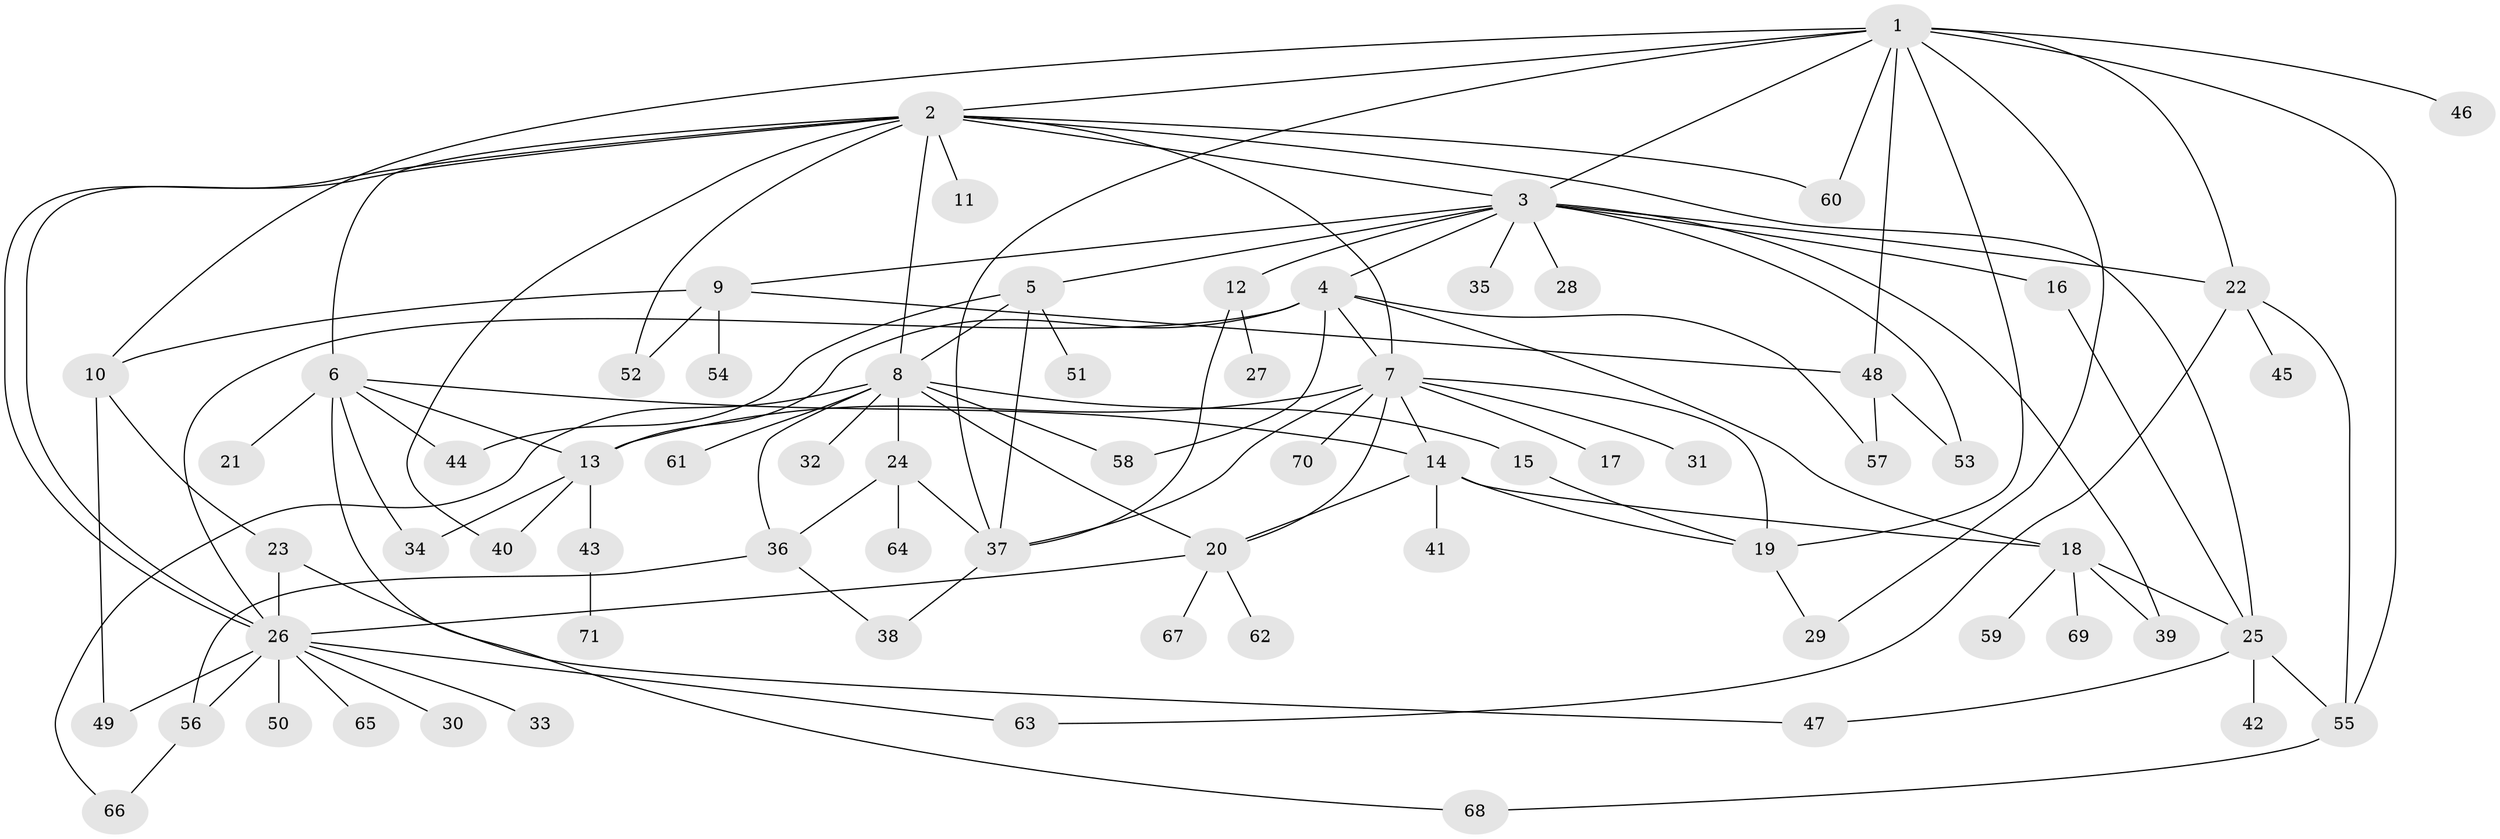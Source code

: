 // Generated by graph-tools (version 1.1) at 2025/48/03/09/25 04:48:33]
// undirected, 71 vertices, 115 edges
graph export_dot {
graph [start="1"]
  node [color=gray90,style=filled];
  1;
  2;
  3;
  4;
  5;
  6;
  7;
  8;
  9;
  10;
  11;
  12;
  13;
  14;
  15;
  16;
  17;
  18;
  19;
  20;
  21;
  22;
  23;
  24;
  25;
  26;
  27;
  28;
  29;
  30;
  31;
  32;
  33;
  34;
  35;
  36;
  37;
  38;
  39;
  40;
  41;
  42;
  43;
  44;
  45;
  46;
  47;
  48;
  49;
  50;
  51;
  52;
  53;
  54;
  55;
  56;
  57;
  58;
  59;
  60;
  61;
  62;
  63;
  64;
  65;
  66;
  67;
  68;
  69;
  70;
  71;
  1 -- 2;
  1 -- 3;
  1 -- 10;
  1 -- 19;
  1 -- 22;
  1 -- 29;
  1 -- 37;
  1 -- 46;
  1 -- 48;
  1 -- 55;
  1 -- 60;
  2 -- 3;
  2 -- 6;
  2 -- 7;
  2 -- 8;
  2 -- 11;
  2 -- 25;
  2 -- 26;
  2 -- 26;
  2 -- 40;
  2 -- 52;
  2 -- 60;
  3 -- 4;
  3 -- 5;
  3 -- 9;
  3 -- 12;
  3 -- 16;
  3 -- 22;
  3 -- 28;
  3 -- 35;
  3 -- 39;
  3 -- 53;
  4 -- 7;
  4 -- 13;
  4 -- 18;
  4 -- 26;
  4 -- 57;
  4 -- 58;
  5 -- 8;
  5 -- 37;
  5 -- 44;
  5 -- 51;
  6 -- 13;
  6 -- 14;
  6 -- 21;
  6 -- 34;
  6 -- 44;
  6 -- 68;
  7 -- 13;
  7 -- 14;
  7 -- 17;
  7 -- 19;
  7 -- 20;
  7 -- 31;
  7 -- 37;
  7 -- 70;
  8 -- 15;
  8 -- 20;
  8 -- 24;
  8 -- 32;
  8 -- 36;
  8 -- 58;
  8 -- 61;
  8 -- 66;
  9 -- 10;
  9 -- 48;
  9 -- 52;
  9 -- 54;
  10 -- 23;
  10 -- 49;
  12 -- 27;
  12 -- 37;
  13 -- 34;
  13 -- 40;
  13 -- 43;
  14 -- 18;
  14 -- 19;
  14 -- 20;
  14 -- 41;
  15 -- 19;
  16 -- 25;
  18 -- 25;
  18 -- 39;
  18 -- 59;
  18 -- 69;
  19 -- 29;
  20 -- 26;
  20 -- 62;
  20 -- 67;
  22 -- 45;
  22 -- 55;
  22 -- 63;
  23 -- 26;
  23 -- 47;
  24 -- 36;
  24 -- 37;
  24 -- 64;
  25 -- 42;
  25 -- 47;
  25 -- 55;
  26 -- 30;
  26 -- 33;
  26 -- 49;
  26 -- 50;
  26 -- 56;
  26 -- 63;
  26 -- 65;
  36 -- 38;
  36 -- 56;
  37 -- 38;
  43 -- 71;
  48 -- 53;
  48 -- 57;
  55 -- 68;
  56 -- 66;
}
